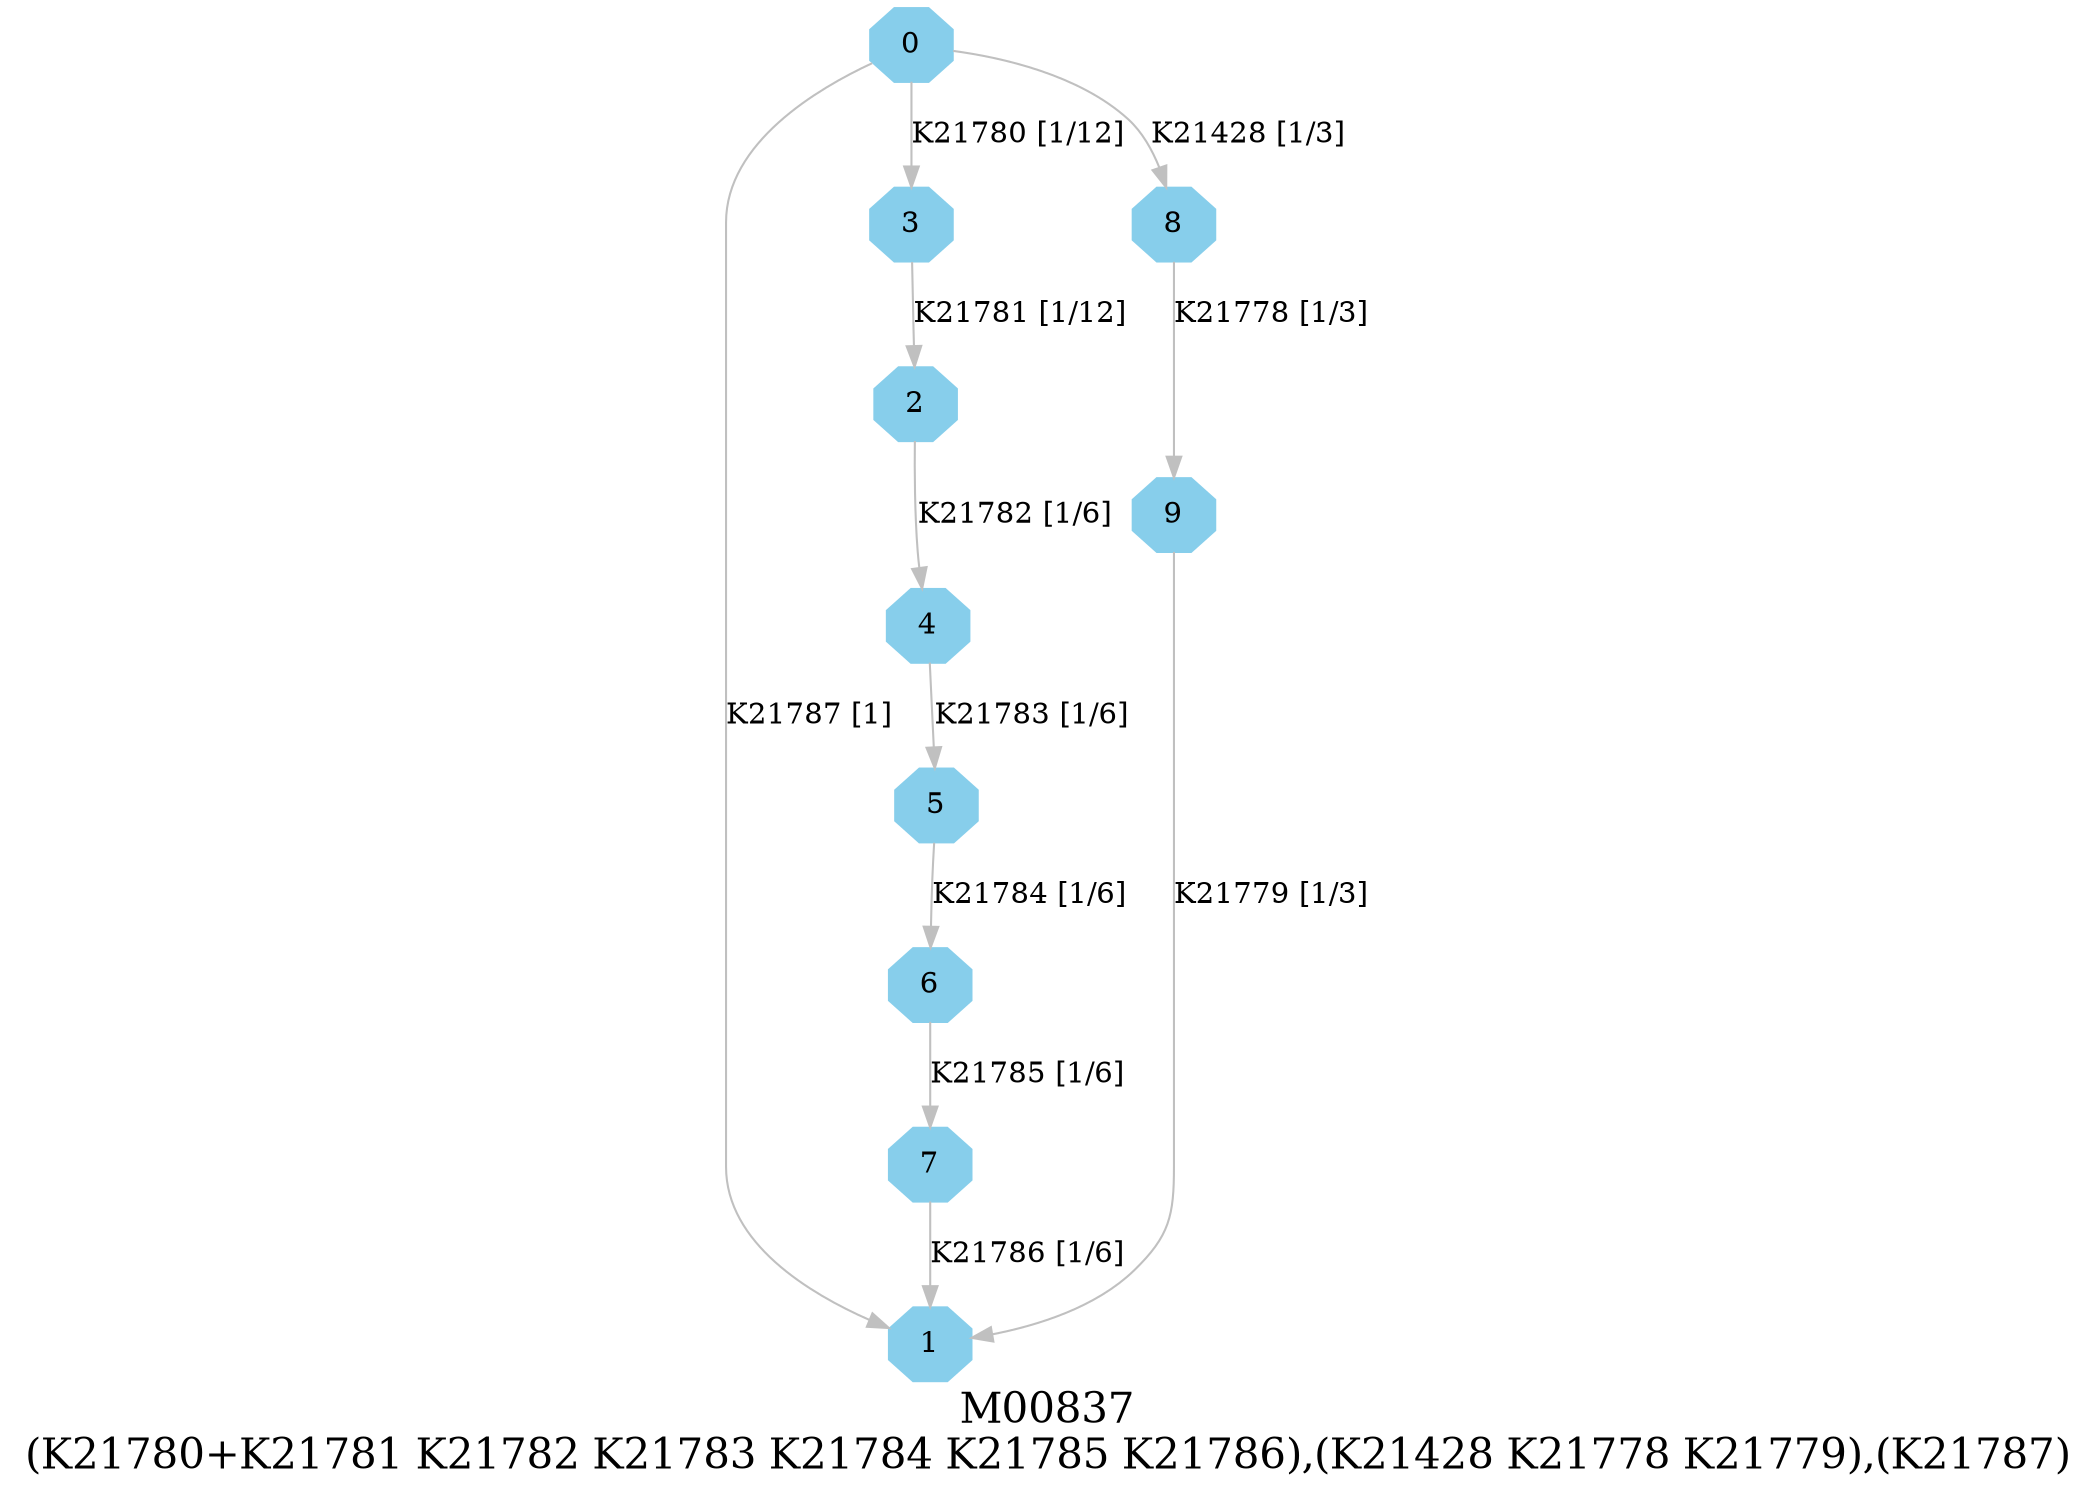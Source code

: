 digraph G {
graph [label="M00837
(K21780+K21781 K21782 K21783 K21784 K21785 K21786),(K21428 K21778 K21779),(K21787)",fontsize=20];
node [shape=box,style=filled];
edge [len=3,color=grey];
{node [width=.3,height=.3,shape=octagon,style=filled,color=skyblue] 0 1 2 3 4 5 6 7 8 9 }
0 -> 3 [label="K21780 [1/12]"];
0 -> 8 [label="K21428 [1/3]"];
0 -> 1 [label="K21787 [1]"];
2 -> 4 [label="K21782 [1/6]"];
3 -> 2 [label="K21781 [1/12]"];
4 -> 5 [label="K21783 [1/6]"];
5 -> 6 [label="K21784 [1/6]"];
6 -> 7 [label="K21785 [1/6]"];
7 -> 1 [label="K21786 [1/6]"];
8 -> 9 [label="K21778 [1/3]"];
9 -> 1 [label="K21779 [1/3]"];
}